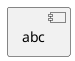 @startuml xyz

' Look and Feel helpers
component abc {
    
}
newpage

class foo
foo --> bar
foo -[bold]-> bar1
foo -[dashed]-> bar2
foo -[dotted]-> bar3

' More layout instructions
' a -[hidden]L-> b
' etc
newpage
skinparam linetype ortho
skinparam groupInheritance 2

abstract class Component

class Leaf extends Component

class Composite extends Component {
Children [] : Component
Add (Component)
Remove (Component)
}

Composite --  Component : has >

note as MyNote
    This is the model viewer
    and it is an observer
    of the model
    (presentation logic)
  end note
MainWindow -- MyNote
AddObjectWindow -- MyNote
newpage


@enduml